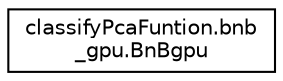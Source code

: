 digraph "Graphical Class Hierarchy"
{
  edge [fontname="Helvetica",fontsize="10",labelfontname="Helvetica",labelfontsize="10"];
  node [fontname="Helvetica",fontsize="10",shape=record];
  rankdir="LR";
  Node0 [label="classifyPcaFuntion.bnb\l_gpu.BnBgpu",height=0.2,width=0.4,color="black", fillcolor="white", style="filled",URL="$classclassifyPcaFuntion_1_1bnb__gpu_1_1BnBgpu.html"];
}
